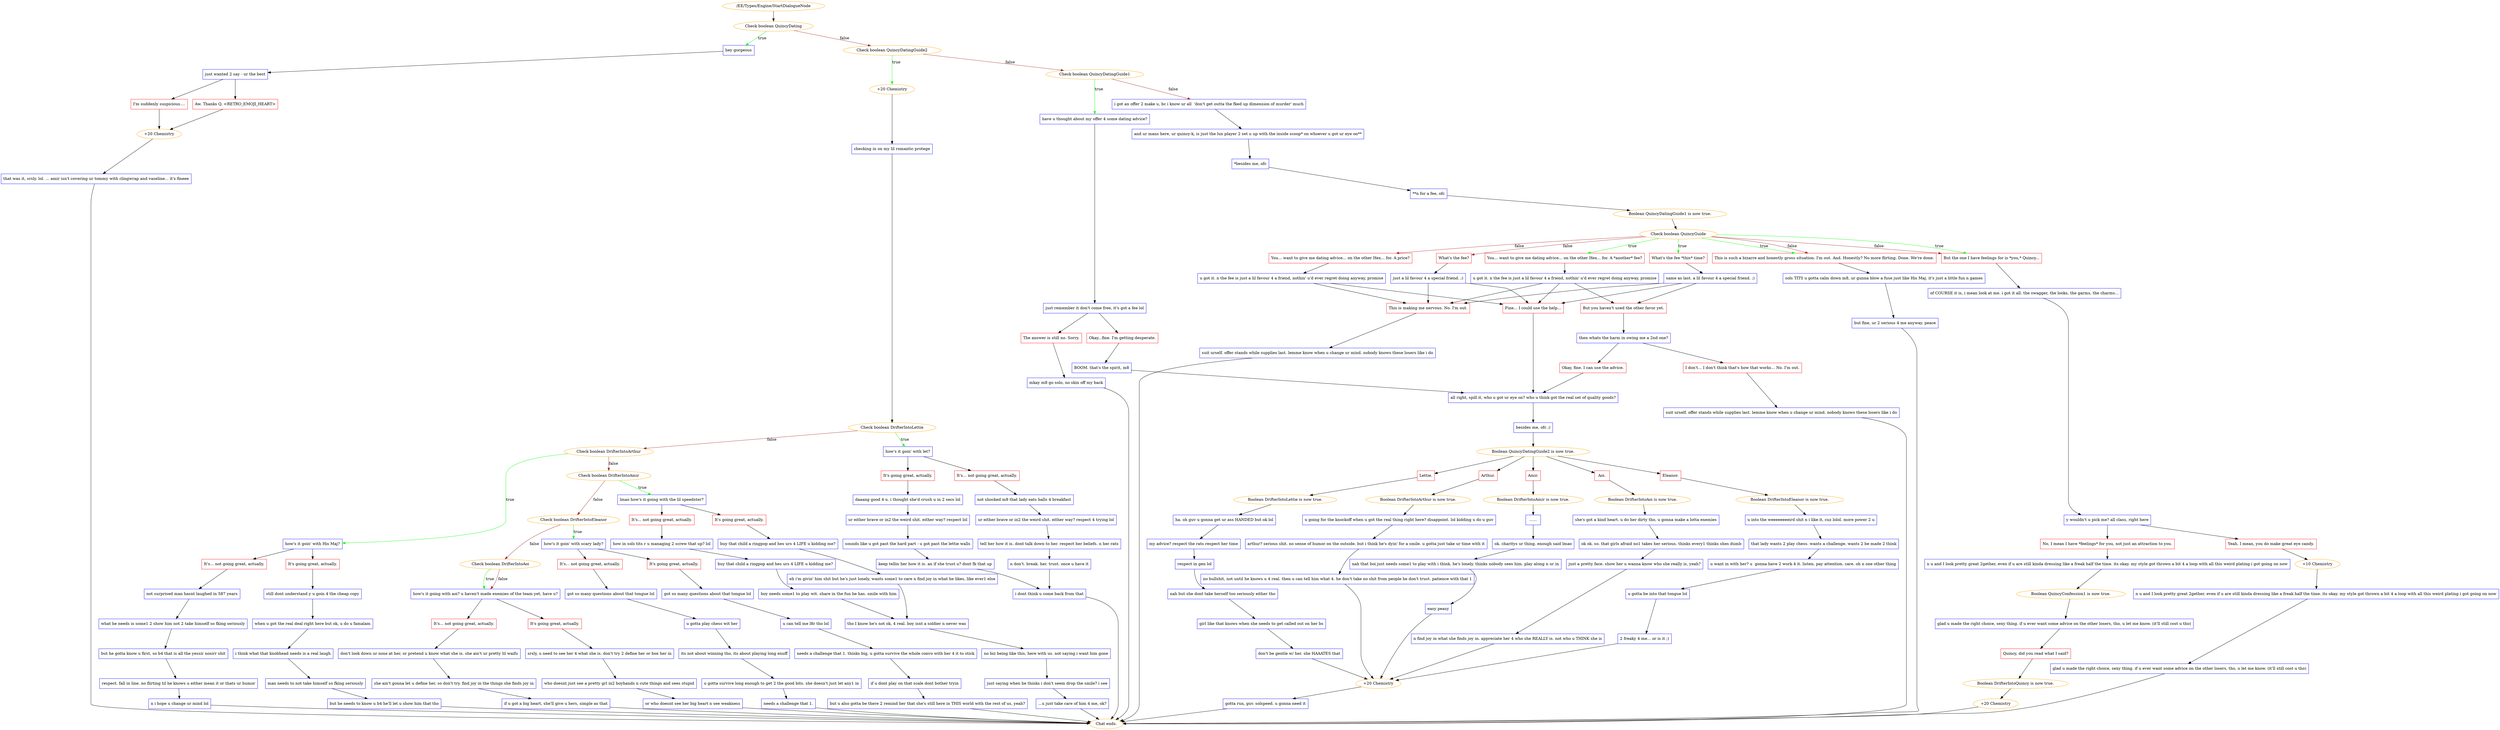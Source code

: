 digraph {
	2481 [label="/EE/Types/Engine/StartDialogueNode",color=orange];
		2481 -> 2482;
	2482 [label="Check boolean QuincyDating",color=orange];
		2482 -> 2483 [label=true,color=green];
		2482 -> 2490 [label=false,color=brown];
	2483 [label="hey gorgeous",shape=box,color=blue];
		2483 -> 2484;
	2490 [label="Check boolean QuincyDatingGuide2",color=orange];
		2490 -> 2650 [label=true,color=green];
		2490 -> 2492 [label=false,color=brown];
	2484 [label="just wanted 2 say - ur the best",shape=box,color=blue];
		2484 -> 2485;
		2484 -> 2486;
	2650 [label="+20 Chemistry",color=orange];
		2650 -> 2491;
	2492 [label="Check boolean QuincyDatingGuide1",color=orange];
		2492 -> 2493 [label=true,color=green];
		2492 -> 2495 [label=false,color=brown];
	2485 [label="I'm suddenly suspicious....",shape=box,color=red];
		2485 -> 2487;
	2486 [label="Aw. Thanks Q. <RETRO_EMOJI_HEART>",shape=box,color=red];
		2486 -> 2487;
	2491 [label="checking in on my lil romantic protege",shape=box,color=blue];
		2491 -> 2587;
	2493 [label="have u thought about my offer 4 some dating advice?",shape=box,color=blue];
		2493 -> 2494;
	2495 [label="i got an offer 2 make u, bc i know ur all  'don't get outta the fked up dimension of murder' much",shape=box,color=blue];
		2495 -> 2496;
	2487 [label="+20 Chemistry",color=orange];
		2487 -> 2488;
	2587 [label="Check boolean DrifterIntoLettie",color=orange];
		2587 -> 2592 [label=true,color=green];
		2587 -> 2588 [label=false,color=brown];
	2494 [label="just remember it don't come free, it's got a fee lol",shape=box,color=blue];
		2494 -> 2582;
		2494 -> 2583;
	2496 [label="and ur mans here, ur quincy-k, is just the lux player 2 set u up with the inside scoop* on whoever u got ur eye on**",shape=box,color=blue];
		2496 -> 2497;
	2488 [label="that was it, srsly. lol. ... amir isn't covering ur tommy with clingwrap and vaseline... it's fineee",shape=box,color=blue];
		2488 -> "Chat ends.";
	2592 [label="how's it goin' with let?",shape=box,color=blue];
		2592 -> 2603;
		2592 -> 2602;
	2588 [label="Check boolean DrifterIntoArthur",color=orange];
		2588 -> 2593 [label=true,color=green];
		2588 -> 2589 [label=false,color=brown];
	2582 [label="The answer is still no. Sorry.",shape=box,color=red];
		2582 -> 2584;
	2583 [label="Okay...fine. I'm getting desperate.",shape=box,color=red];
		2583 -> 2586;
	2497 [label="*besides me, ofc",shape=box,color=blue];
		2497 -> 2498;
	"Chat ends." [color=orange];
	2603 [label="It's going great, actually.",shape=box,color=red];
		2603 -> 2610;
	2602 [label="It's... not going great, actually.",shape=box,color=red];
		2602 -> 2614;
	2593 [label="how's it goin' with His Maj?",shape=box,color=blue];
		2593 -> 2604;
		2593 -> 2601;
	2589 [label="Check boolean DrifterIntoAmir",color=orange];
		2589 -> 2594 [label=true,color=green];
		2589 -> 2590 [label=false,color=brown];
	2584 [label="mkay m8 go solo, no skin off my back",shape=box,color=blue];
		2584 -> "Chat ends.";
	2586 [label="BOOM. that's the spirit, m8",shape=box,color=blue];
		2586 -> 2580;
	2498 [label="**n for a fee, ofc",shape=box,color=blue];
		2498 -> 2579;
	2610 [label="daaang good 4 u. i thought she'd crush u in 2 secs lol",shape=box,color=blue];
		2610 -> 2608;
	2614 [label="not shocked m8 that lady eats balls 4 breakfast",shape=box,color=blue];
		2614 -> 2612;
	2604 [label="It's going great, actually.",shape=box,color=red];
		2604 -> 2620;
	2601 [label="It's... not going great, actually.",shape=box,color=red];
		2601 -> 2616;
	2594 [label="lmao how's it going with the lil speedster?",shape=box,color=blue];
		2594 -> 2606;
		2594 -> 2605;
	2590 [label="Check boolean DrifterIntoEleanor",color=orange];
		2590 -> 2595 [label=true,color=green];
		2590 -> 2591 [label=false,color=brown];
	"Chat ends." [color=orange];
	2580 [label="all right, spill it, who u got ur eye on? who u think got the real set of quality goods?",shape=box,color=blue];
		2580 -> 2581;
	2579 [label="Boolean QuincyDatingGuide1 is now true.",color=orange];
		2579 -> 2520;
	2608 [label="ur either brave or in2 the weird shit. either way? respect lol",shape=box,color=blue];
		2608 -> 2609;
	2612 [label="ur either brave or in2 the weird shit. either way? respect 4 trying lol",shape=box,color=blue];
		2612 -> 2613;
	2620 [label="still dont understand y u goin 4 the cheap copy",shape=box,color=blue];
		2620 -> 2618;
	2616 [label="not surprised man hasnt laughed in 587 years",shape=box,color=blue];
		2616 -> 2622;
	2606 [label="It's going great, actually.",shape=box,color=red];
		2606 -> 2626;
	2605 [label="It's... not going great, actually.",shape=box,color=red];
		2605 -> 2629;
	2595 [label="how's it goin' with scary lady?",shape=box,color=blue];
		2595 -> 2600;
		2595 -> 2599;
	2591 [label="Check boolean DrifterIntoAoi",color=orange];
		2591 -> 2596 [label=true,color=green];
		2591 -> 2596 [label=false,color=brown];
	2581 [label="besides me, ofc ;)",shape=box,color=blue];
		2581 -> 2531;
	2520 [label="Check boolean QuincyGuide",color=orange];
		2520 -> 2519 [label=true,color=green];
		2520 -> 2518 [label=true,color=green];
		2520 -> 2515 [label=true,color=green];
		2520 -> 2514 [label=true,color=green];
		2520 -> 2517 [label=false,color=brown];
		2520 -> 2516 [label=false,color=brown];
		2520 -> 2515 [label=false,color=brown];
		2520 -> 2514 [label=false,color=brown];
	2609 [label="sounds like u got past the hard part - u got past the lettie walls",shape=box,color=blue];
		2609 -> 2607;
	2613 [label="tell her how it is. dont talk down to her. respect her beliefs. n her rats",shape=box,color=blue];
		2613 -> 2611;
	2618 [label="when u got the real deal right here but ok, u do u famalam",shape=box,color=blue];
		2618 -> 2619;
	2622 [label="what he needs is some1 2 show him not 2 take himself so fking seriously",shape=box,color=blue];
		2622 -> 2615;
	2626 [label="buy that child a ringpop and hes urs 4 LIFE u kidding me?",shape=box,color=blue];
		2626 -> 2628;
	2629 [label="how in sols tits r u managing 2 screw that up? lol",shape=box,color=blue];
		2629 -> 2625;
	2600 [label="It's going great, actually.",shape=box,color=red];
		2600 -> 2636;
	2599 [label="It's... not going great, actually.",shape=box,color=red];
		2599 -> 2640;
	2596 [label="how's it going with aoi? u haven't made enemies of the team yet, have u?",shape=box,color=blue];
		2596 -> 2597;
		2596 -> 2598;
	2531 [label="Boolean QuincyDatingGuide2 is now true.",color=orange];
		2531 -> 2562;
		2531 -> 2561;
		2531 -> 2560;
		2531 -> 2568;
		2531 -> 2544;
	2519 [label="You... want to give me dating advice... on the other Hex... for. A *another* fee?",shape=box,color=red];
		2519 -> 2513;
	2518 [label="What's the fee *this* time?",shape=box,color=red];
		2518 -> 2512;
	2515 [label="This is such a bizarre and honestly gross situation. I'm out. And. Honestly? No more flirting. Done. We're done.",shape=box,color=red];
		2515 -> 2522;
	2514 [label="But the one I have feelings for is *you,* Quincy...",shape=box,color=red];
		2514 -> 2523;
	2517 [label="What's the fee?",shape=box,color=red];
		2517 -> 2521;
	2516 [label="You... want to give me dating advice... on the other Hex... for. A price?",shape=box,color=red];
		2516 -> 2509;
	2607 [label="keep tellin her how it is. an if she trust u? dont fk that up",shape=box,color=blue];
		2607 -> 2656;
	2611 [label="n don't. break. her. trust. once u have it",shape=box,color=blue];
		2611 -> 2656;
	2619 [label="i think what that knobhead needs is a real laugh",shape=box,color=blue];
		2619 -> 2617;
	2615 [label="but he gotta know u first, so b4 that is all the yessir nosirr shit",shape=box,color=blue];
		2615 -> 2621;
	2628 [label="eh i'm givin' him shit but he's just lonely, wants some1 to care n find joy in what he likes, like ever1 else",shape=box,color=blue];
		2628 -> 2627;
	2625 [label="buy that child a ringpop and hes urs 4 LIFE u kidding me?",shape=box,color=blue];
		2625 -> 2630;
	2636 [label="got so many questions about that tongue lol",shape=box,color=blue];
		2636 -> 2638;
	2640 [label="got so many questions about that tongue lol",shape=box,color=blue];
		2640 -> 2634;
	2597 [label="It's going great, actually.",shape=box,color=red];
		2597 -> 2648;
	2598 [label="It's... not going great, actually.",shape=box,color=red];
		2598 -> 2645;
	2562 [label="Lettie.",shape=box,color=red];
		2562 -> 2567;
	2561 [label="Arthur.",shape=box,color=red];
		2561 -> 2547;
	2560 [label="Amir.",shape=box,color=red];
		2560 -> 2501;
	2568 [label="Eleanor.",shape=box,color=red];
		2568 -> 2569;
	2544 [label="Aoi.",shape=box,color=red];
		2544 -> 2559;
	2513 [label="u got it. n the fee is just a lil favour 4 a friend, nothin' u'd ever regret doing anyway, promise",shape=box,color=blue];
		2513 -> 2524;
		2513 -> 2525;
		2513 -> 2526;
	2512 [label="same as last. a lil favour 4 a special friend. ;)",shape=box,color=blue];
		2512 -> 2524;
		2512 -> 2525;
		2512 -> 2526;
	2522 [label="sols TITS u gotta calm down m8, ur gunna blow a fuse just like His Maj. it's just a little fun n games",shape=box,color=blue];
		2522 -> 2511;
	2523 [label="of COURSE it is, i mean look at me. i got it all. the swagger, the looks, the garms, the charms...",shape=box,color=blue];
		2523 -> 2527;
	2521 [label="just a lil favour 4 a special friend. ;)",shape=box,color=blue];
		2521 -> 2525;
		2521 -> 2526;
	2509 [label="u got it. n the fee is just a lil favour 4 a friend, nothin' u'd ever regret doing anyway, promise",shape=box,color=blue];
		2509 -> 2525;
		2509 -> 2526;
	2656 [label="i dont think u come back from that",shape=box,color=blue];
		2656 -> "Chat ends.";
	2617 [label="man needs to not take himself so fking seriously",shape=box,color=blue];
		2617 -> 2624;
	2621 [label="respect. fall in line. no flirting til he knows u either mean it or thats ur humor",shape=box,color=blue];
		2621 -> 2623;
	2627 [label="tho I know he's not ok, 4 real. boy isnt a soldier n never was",shape=box,color=blue];
		2627 -> 2632;
	2630 [label="boy needs some1 to play wit. share in the fun he has. smile with him",shape=box,color=blue];
		2630 -> 2627;
	2638 [label="u can tell me l8r tho lol",shape=box,color=blue];
		2638 -> 2637;
	2634 [label="u gotta play chess wit her",shape=box,color=blue];
		2634 -> 2642;
	2648 [label="srsly, u need to see her 4 what she is. don't try 2 define her or box her in",shape=box,color=blue];
		2648 -> 2646;
	2645 [label="don't look down ur nose at her, or pretend u know what she is. she ain't ur pretty lil waifu",shape=box,color=blue];
		2645 -> 2649;
	2567 [label="Boolean DrifterIntoLettie is now true.",color=orange];
		2567 -> 2578;
	2547 [label="Boolean DrifterIntoArthur is now true.",color=orange];
		2547 -> 2575;
	2501 [label="Boolean DrifterIntoAmir is now true.",color=orange];
		2501 -> 2572;
	2569 [label="Boolean DrifterIntoEleanor is now true.",color=orange];
		2569 -> 2570;
	2559 [label="Boolean DrifterIntoAoi is now true.",color=orange];
		2559 -> 2551;
	2524 [label="But you haven't used the other favor yet.",shape=box,color=red];
		2524 -> 2529;
	2525 [label="This is making me nervous. No. I'm out.",shape=box,color=red];
		2525 -> 2530;
	2526 [label="Fine... I could use the help...",shape=box,color=red];
		2526 -> 2580;
	2511 [label="but fine, ur 2 serious 4 me anyway. peace",shape=box,color=blue];
		2511 -> "Chat ends.";
	2527 [label="y wouldn't u pick me? all class, right here",shape=box,color=blue];
		2527 -> 2537;
		2527 -> 2538;
	"Chat ends." [color=orange];
	2624 [label="but he needs to know u b4 he'll let u show him that tho",shape=box,color=blue];
		2624 -> "Chat ends.";
	2623 [label="n i hope u change ur mind lol",shape=box,color=blue];
		2623 -> "Chat ends.";
	2632 [label="no biz being like this, here with us. not saying i want him gone",shape=box,color=blue];
		2632 -> 2633;
	2637 [label="needs a challenge that 1. thinks big, u gotta survive the whole convo with her 4 it to stick",shape=box,color=blue];
		2637 -> 2639;
	2642 [label="its not about winning tho, its about playing long enuff",shape=box,color=blue];
		2642 -> 2635;
	2646 [label="who doesnt just see a pretty grl in2 boybands n cute things and sees stupid",shape=box,color=blue];
		2646 -> 2647;
	2649 [label="she ain't gonna let u define her, so don't try. find joy in the things she finds joy in",shape=box,color=blue];
		2649 -> 2644;
	2578 [label="ha. oh guv u gonna get ur ass HANDED but ok lol",shape=box,color=blue];
		2578 -> 2507;
	2575 [label="u going for the knockoff when u got the real thing right here? disappoint. lol kidding u do u guv",shape=box,color=blue];
		2575 -> 2573;
	2572 [label="......",shape=box,color=blue];
		2572 -> 2545;
	2570 [label="u into the weeeeeeeeird shit n i like it, cuz lolol. more power 2 u",shape=box,color=blue];
		2570 -> 2549;
	2551 [label="she's got a kind heart. u do her dirty tho, u gonna make a lotta enemies",shape=box,color=blue];
		2551 -> 2554;
	2529 [label="then whats the harm in owing me a 2nd one?",shape=box,color=blue];
		2529 -> 2532;
		2529 -> 2533;
	2530 [label="suit urself. offer stands while supplies last. lemme know when u change ur mind. nobody knows these losers like i do",shape=box,color=blue];
		2530 -> "Chat ends.";
	"Chat ends." [color=orange];
	2537 [label="No, I mean I have *feelings* for you, not just an attraction to you.",shape=box,color=red];
		2537 -> 2539;
	2538 [label="Yeah. I mean, you do make great eye candy.",shape=box,color=red];
		2538 -> 2566;
	"Chat ends." [color=orange];
	2633 [label="just saying when he thinks i don't seem drop the smile? i see",shape=box,color=blue];
		2633 -> 2631;
	2639 [label="if u dont play on that scale dont bother tryin",shape=box,color=blue];
		2639 -> 2643;
	2635 [label="u gotta survive long enough to get 2 the good bits. she doesn't just let any1 in",shape=box,color=blue];
		2635 -> 2641;
	2647 [label="or who doesnt see her big heart n see weakness",shape=box,color=blue];
		2647 -> "Chat ends.";
	2644 [label="if u got a big heart, she'll give u hers, simple as that",shape=box,color=blue];
		2644 -> "Chat ends.";
	2507 [label="my advice? respect the rats respect her time",shape=box,color=blue];
		2507 -> 2557;
	2573 [label="arthur? serious shit. no sense of humor on the outside. but i think he's dyin' for a smile. u gotta just take ur time with it",shape=box,color=blue];
		2573 -> 2574;
	2545 [label="ok. charitys ur thing. enough said lmao",shape=box,color=blue];
		2545 -> 2571;
	2549 [label="that lady wants 2 play chess. wants a challenge. wants 2 be made 2 think",shape=box,color=blue];
		2549 -> 2510;
	2554 [label="ok ok. so. that girls afraid no1 takes her serious. thinks every1 thinks shes dumb",shape=box,color=blue];
		2554 -> 2553;
	2532 [label="I don't... I don't think that's how that works... No. I'm out.",shape=box,color=red];
		2532 -> 2534;
	2533 [label="Okay, fine. I can use the advice.",shape=box,color=red];
		2533 -> 2580;
	"Chat ends." [color=orange];
	2539 [label="n u and I look pretty great 2gether, even if u are still kinda dressing like a freak half the time. its okay. my style got thrown a bit 4 a loop with all this weird plating i got going on now",shape=box,color=blue];
		2539 -> 2541;
	2566 [label="+10 Chemistry",color=orange];
		2566 -> 2540;
	2631 [label="...u just take care of him 4 me, ok?",shape=box,color=blue];
		2631 -> "Chat ends.";
	2643 [label="but u also gotta be there 2 remind her that she's still here in THIS world with the rest of us, yeah?",shape=box,color=blue];
		2643 -> "Chat ends.";
	2641 [label="needs a challenge that 1.",shape=box,color=blue];
		2641 -> "Chat ends.";
	"Chat ends." [color=orange];
	2557 [label="respect in gen lol",shape=box,color=blue];
		2557 -> 2506;
	2574 [label="no bullshit, not until he knows u 4 real. then u can tell him what 4. he don't take no shit from people he don't trust. patience with that 1",shape=box,color=blue];
		2574 -> 2504;
	2571 [label="nah that boi just needs some1 to play with i think. he's lonely. thinks nobody sees him. play along n ur in",shape=box,color=blue];
		2571 -> 2499;
	2510 [label="u want in with her? u  gonna have 2 work 4 it. listen. pay attention. care. oh n one other thing",shape=box,color=blue];
		2510 -> 2502;
	2553 [label="just a pretty face. show her u wanna know who she really is, yeah?",shape=box,color=blue];
		2553 -> 2552;
	2534 [label="suit urself. offer stands while supplies last. lemme know when u change ur mind. nobody knows these losers like i do",shape=box,color=blue];
		2534 -> "Chat ends.";
	2541 [label="Boolean QuincyConfession1 is now true.",color=orange];
		2541 -> 2542;
	2540 [label="n u and I look pretty great 2gether, even if u are still kinda dressing like a freak half the time. its okay. my style got thrown a bit 4 a loop with all this weird plating i got going on now",shape=box,color=blue];
		2540 -> 2543;
	"Chat ends." [color=orange];
	"Chat ends." [color=orange];
	2506 [label="nah but she dont take herself too seriously either tho",shape=box,color=blue];
		2506 -> 2576;
	2504 [label="+20 Chemistry",color=orange];
		2504 -> 2503;
	2499 [label="easy peasy",shape=box,color=blue];
		2499 -> 2504;
	2502 [label="u gotta be into that tongue lol",shape=box,color=blue];
		2502 -> 2550;
	2552 [label="n find joy in what she finds joy in. appreciate her 4 who she REALLY is. not who u THINK she is",shape=box,color=blue];
		2552 -> 2504;
	"Chat ends." [color=orange];
	2542 [label="glad u made the right choice, sexy thing. if u ever want some advice on the other losers, tho, u let me know. (it'll still cost u tho)",shape=box,color=blue];
		2542 -> 2565;
	2543 [label="glad u made the right choice, sexy thing. if u ever want some advice on the other losers, tho, u let me know. (it'll still cost u tho)",shape=box,color=blue];
		2543 -> "Chat ends.";
	2576 [label="girl like that knows when she needs to get called out on her bs",shape=box,color=blue];
		2576 -> 2577;
	2503 [label="gotta run, guv. solspeed. u gonna need it",shape=box,color=blue];
		2503 -> "Chat ends.";
	2550 [label="2 freaky 4 me... or is it ;)",shape=box,color=blue];
		2550 -> 2504;
	2565 [label="Quincy, did you read what I said?",shape=box,color=red];
		2565 -> 2546;
	"Chat ends." [color=orange];
	2577 [label="don't be gentle w/ her. she HAAATES that",shape=box,color=blue];
		2577 -> 2504;
	"Chat ends." [color=orange];
	2546 [label="Boolean DrifterIntoQuincy is now true.",color=orange];
		2546 -> 2564;
	2564 [label="+20 Chemistry",color=orange];
		2564 -> "Chat ends.";
	"Chat ends." [color=orange];
}